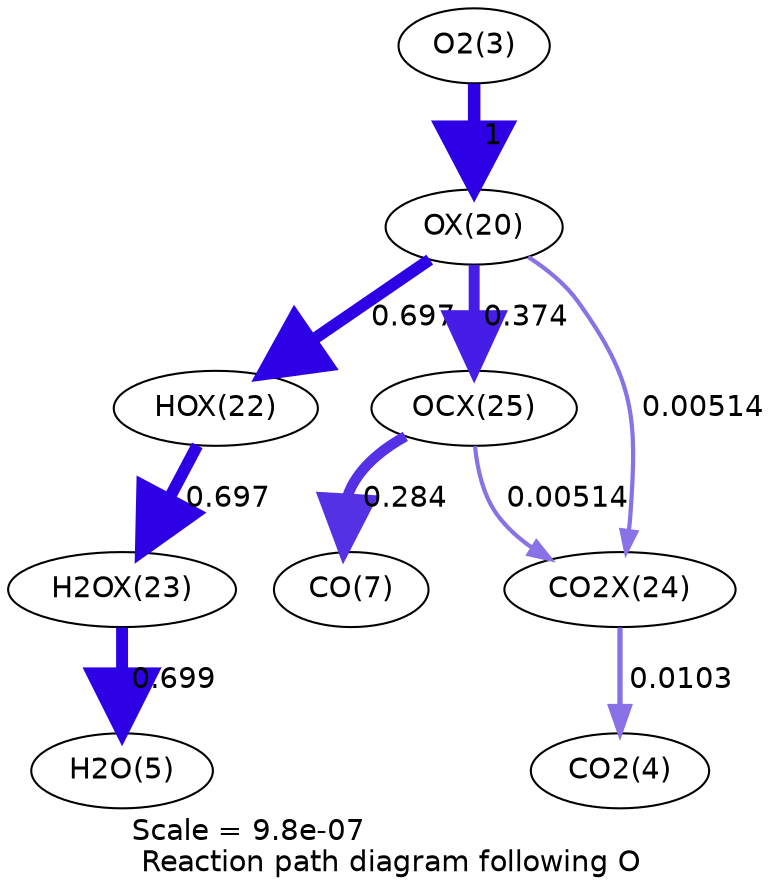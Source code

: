 digraph reaction_paths {
center=1;
s5 -> s23[fontname="Helvetica", penwidth=6, arrowsize=3, color="0.7, 1.5, 0.9"
, label=" 1"];
s23 -> s25[fontname="Helvetica", penwidth=5.73, arrowsize=2.86, color="0.7, 1.2, 0.9"
, label=" 0.697"];
s23 -> s28[fontname="Helvetica", penwidth=5.26, arrowsize=2.63, color="0.7, 0.874, 0.9"
, label=" 0.374"];
s23 -> s27[fontname="Helvetica", penwidth=2.02, arrowsize=1.01, color="0.7, 0.505, 0.9"
, label=" 0.00514"];
s25 -> s26[fontname="Helvetica", penwidth=5.73, arrowsize=2.86, color="0.7, 1.2, 0.9"
, label=" 0.697"];
s26 -> s7[fontname="Helvetica", penwidth=5.73, arrowsize=2.86, color="0.7, 1.2, 0.9"
, label=" 0.699"];
s28 -> s9[fontname="Helvetica", penwidth=5.05, arrowsize=2.53, color="0.7, 0.784, 0.9"
, label=" 0.284"];
s28 -> s27[fontname="Helvetica", penwidth=2.02, arrowsize=1.01, color="0.7, 0.505, 0.9"
, label=" 0.00514"];
s27 -> s6[fontname="Helvetica", penwidth=2.54, arrowsize=1.27, color="0.7, 0.51, 0.9"
, label=" 0.0103"];
s5 [ fontname="Helvetica", label="O2(3)"];
s6 [ fontname="Helvetica", label="CO2(4)"];
s7 [ fontname="Helvetica", label="H2O(5)"];
s9 [ fontname="Helvetica", label="CO(7)"];
s23 [ fontname="Helvetica", label="OX(20)"];
s25 [ fontname="Helvetica", label="HOX(22)"];
s26 [ fontname="Helvetica", label="H2OX(23)"];
s27 [ fontname="Helvetica", label="CO2X(24)"];
s28 [ fontname="Helvetica", label="OCX(25)"];
 label = "Scale = 9.8e-07\l Reaction path diagram following O";
 fontname = "Helvetica";
}
